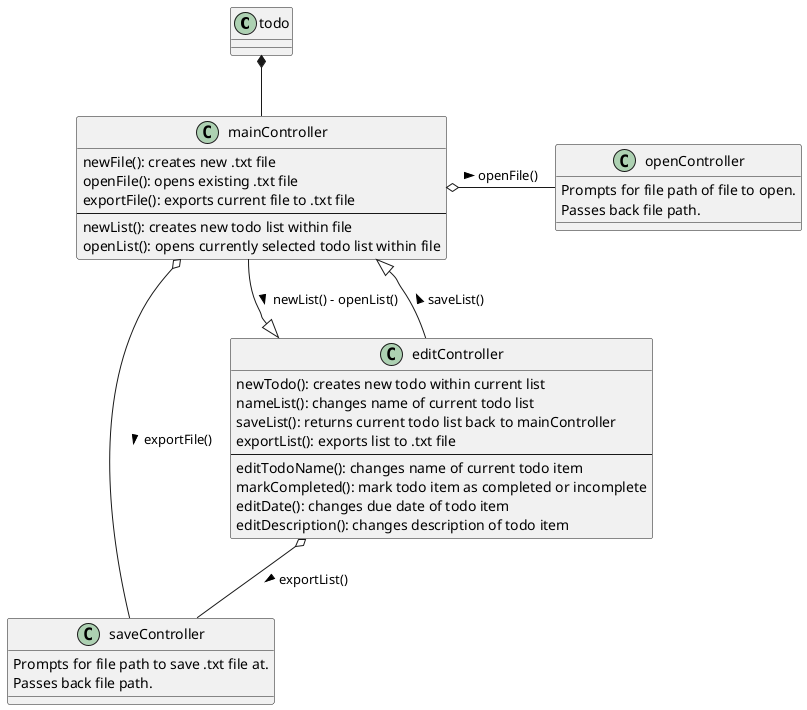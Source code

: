 @startuml
'https://plantuml.com/class-diagram

class todo
class mainController
class openController
class saveController
class editController

todo *-- mainController

class mainController {
newFile(): creates new .txt file
openFile(): opens existing .txt file
exportFile(): exports current file to .txt file
--
newList(): creates new todo list within file
openList(): opens currently selected todo list within file
}

mainController o- openController: openFile() >
mainController o-- saveController: exportFile() >

mainController --|> editController: newList() - openList() >
editController --|> mainController: saveList() >

class editController {
newTodo(): creates new todo within current list
nameList(): changes name of current todo list
saveList(): returns current todo list back to mainController
exportList(): exports list to .txt file
--
editTodoName(): changes name of current todo item
markCompleted(): mark todo item as completed or incomplete
editDate(): changes due date of todo item
editDescription(): changes description of todo item
}

editController o-- saveController: exportList() >

class openController {
Prompts for file path of file to open.
Passes back file path.
}

class saveController {
Prompts for file path to save .txt file at.
Passes back file path.
}



@enduml